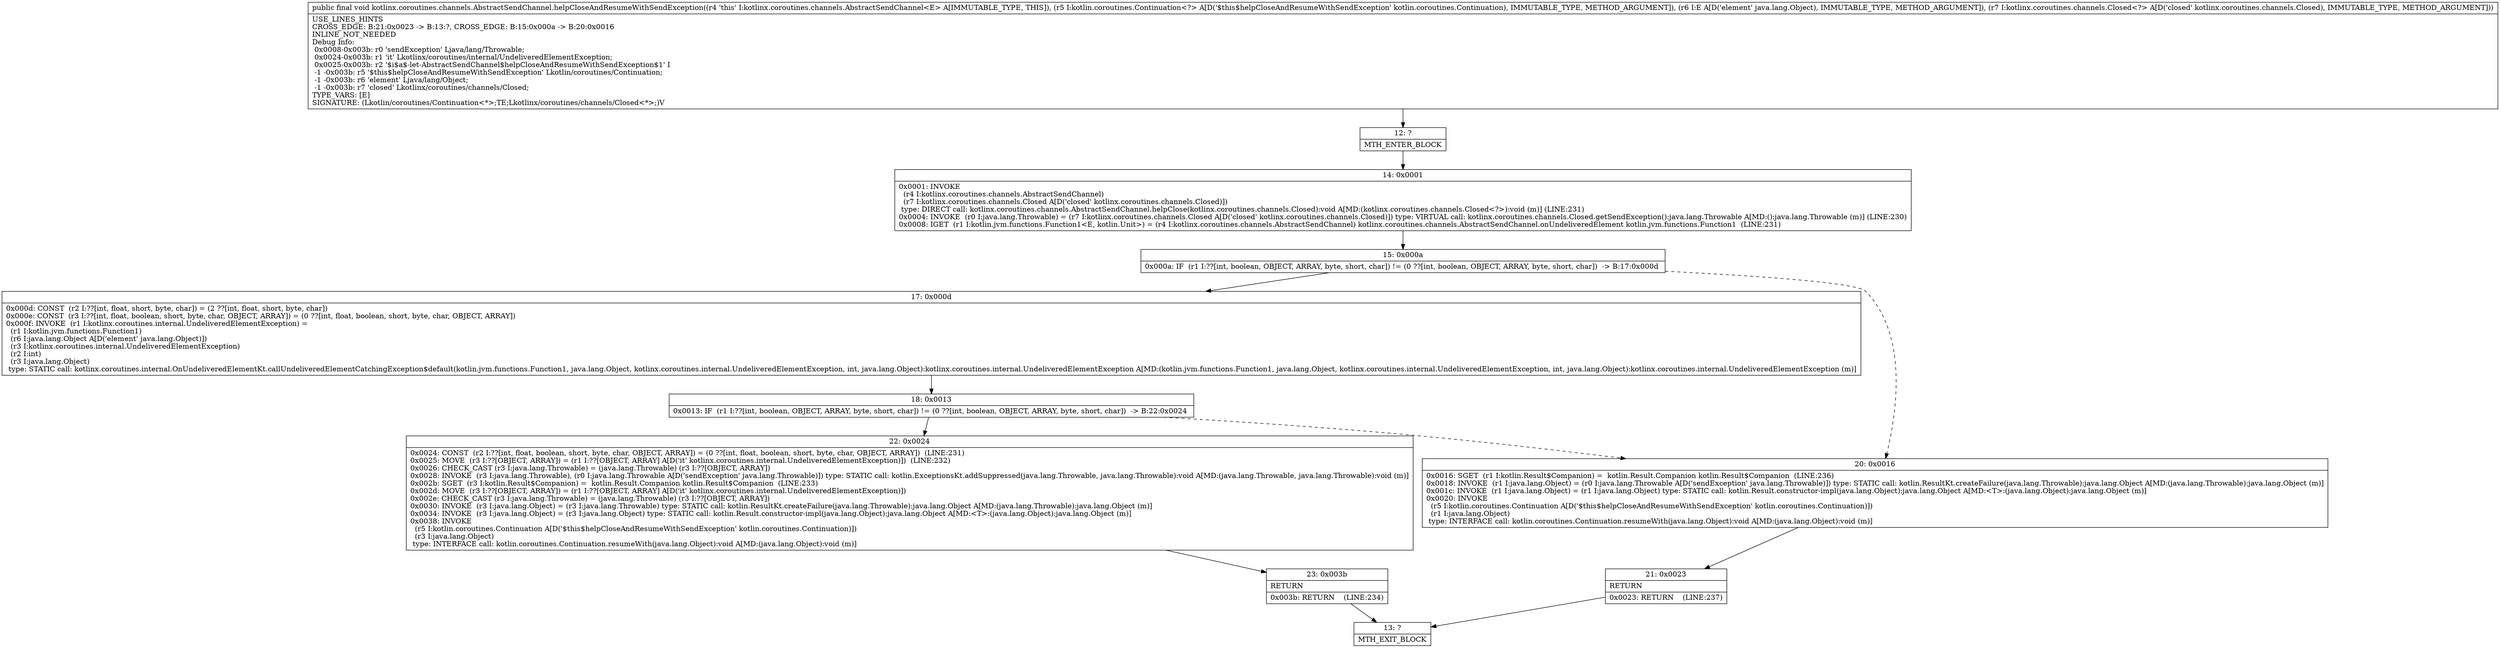 digraph "CFG forkotlinx.coroutines.channels.AbstractSendChannel.helpCloseAndResumeWithSendException(Lkotlin\/coroutines\/Continuation;Ljava\/lang\/Object;Lkotlinx\/coroutines\/channels\/Closed;)V" {
Node_12 [shape=record,label="{12\:\ ?|MTH_ENTER_BLOCK\l}"];
Node_14 [shape=record,label="{14\:\ 0x0001|0x0001: INVOKE  \l  (r4 I:kotlinx.coroutines.channels.AbstractSendChannel)\l  (r7 I:kotlinx.coroutines.channels.Closed A[D('closed' kotlinx.coroutines.channels.Closed)])\l type: DIRECT call: kotlinx.coroutines.channels.AbstractSendChannel.helpClose(kotlinx.coroutines.channels.Closed):void A[MD:(kotlinx.coroutines.channels.Closed\<?\>):void (m)] (LINE:231)\l0x0004: INVOKE  (r0 I:java.lang.Throwable) = (r7 I:kotlinx.coroutines.channels.Closed A[D('closed' kotlinx.coroutines.channels.Closed)]) type: VIRTUAL call: kotlinx.coroutines.channels.Closed.getSendException():java.lang.Throwable A[MD:():java.lang.Throwable (m)] (LINE:230)\l0x0008: IGET  (r1 I:kotlin.jvm.functions.Function1\<E, kotlin.Unit\>) = (r4 I:kotlinx.coroutines.channels.AbstractSendChannel) kotlinx.coroutines.channels.AbstractSendChannel.onUndeliveredElement kotlin.jvm.functions.Function1  (LINE:231)\l}"];
Node_15 [shape=record,label="{15\:\ 0x000a|0x000a: IF  (r1 I:??[int, boolean, OBJECT, ARRAY, byte, short, char]) != (0 ??[int, boolean, OBJECT, ARRAY, byte, short, char])  \-\> B:17:0x000d \l}"];
Node_17 [shape=record,label="{17\:\ 0x000d|0x000d: CONST  (r2 I:??[int, float, short, byte, char]) = (2 ??[int, float, short, byte, char]) \l0x000e: CONST  (r3 I:??[int, float, boolean, short, byte, char, OBJECT, ARRAY]) = (0 ??[int, float, boolean, short, byte, char, OBJECT, ARRAY]) \l0x000f: INVOKE  (r1 I:kotlinx.coroutines.internal.UndeliveredElementException) = \l  (r1 I:kotlin.jvm.functions.Function1)\l  (r6 I:java.lang.Object A[D('element' java.lang.Object)])\l  (r3 I:kotlinx.coroutines.internal.UndeliveredElementException)\l  (r2 I:int)\l  (r3 I:java.lang.Object)\l type: STATIC call: kotlinx.coroutines.internal.OnUndeliveredElementKt.callUndeliveredElementCatchingException$default(kotlin.jvm.functions.Function1, java.lang.Object, kotlinx.coroutines.internal.UndeliveredElementException, int, java.lang.Object):kotlinx.coroutines.internal.UndeliveredElementException A[MD:(kotlin.jvm.functions.Function1, java.lang.Object, kotlinx.coroutines.internal.UndeliveredElementException, int, java.lang.Object):kotlinx.coroutines.internal.UndeliveredElementException (m)]\l}"];
Node_18 [shape=record,label="{18\:\ 0x0013|0x0013: IF  (r1 I:??[int, boolean, OBJECT, ARRAY, byte, short, char]) != (0 ??[int, boolean, OBJECT, ARRAY, byte, short, char])  \-\> B:22:0x0024 \l}"];
Node_22 [shape=record,label="{22\:\ 0x0024|0x0024: CONST  (r2 I:??[int, float, boolean, short, byte, char, OBJECT, ARRAY]) = (0 ??[int, float, boolean, short, byte, char, OBJECT, ARRAY])  (LINE:231)\l0x0025: MOVE  (r3 I:??[OBJECT, ARRAY]) = (r1 I:??[OBJECT, ARRAY] A[D('it' kotlinx.coroutines.internal.UndeliveredElementException)])  (LINE:232)\l0x0026: CHECK_CAST (r3 I:java.lang.Throwable) = (java.lang.Throwable) (r3 I:??[OBJECT, ARRAY]) \l0x0028: INVOKE  (r3 I:java.lang.Throwable), (r0 I:java.lang.Throwable A[D('sendException' java.lang.Throwable)]) type: STATIC call: kotlin.ExceptionsKt.addSuppressed(java.lang.Throwable, java.lang.Throwable):void A[MD:(java.lang.Throwable, java.lang.Throwable):void (m)]\l0x002b: SGET  (r3 I:kotlin.Result$Companion) =  kotlin.Result.Companion kotlin.Result$Companion  (LINE:233)\l0x002d: MOVE  (r3 I:??[OBJECT, ARRAY]) = (r1 I:??[OBJECT, ARRAY] A[D('it' kotlinx.coroutines.internal.UndeliveredElementException)]) \l0x002e: CHECK_CAST (r3 I:java.lang.Throwable) = (java.lang.Throwable) (r3 I:??[OBJECT, ARRAY]) \l0x0030: INVOKE  (r3 I:java.lang.Object) = (r3 I:java.lang.Throwable) type: STATIC call: kotlin.ResultKt.createFailure(java.lang.Throwable):java.lang.Object A[MD:(java.lang.Throwable):java.lang.Object (m)]\l0x0034: INVOKE  (r3 I:java.lang.Object) = (r3 I:java.lang.Object) type: STATIC call: kotlin.Result.constructor\-impl(java.lang.Object):java.lang.Object A[MD:\<T\>:(java.lang.Object):java.lang.Object (m)]\l0x0038: INVOKE  \l  (r5 I:kotlin.coroutines.Continuation A[D('$this$helpCloseAndResumeWithSendException' kotlin.coroutines.Continuation)])\l  (r3 I:java.lang.Object)\l type: INTERFACE call: kotlin.coroutines.Continuation.resumeWith(java.lang.Object):void A[MD:(java.lang.Object):void (m)]\l}"];
Node_23 [shape=record,label="{23\:\ 0x003b|RETURN\l|0x003b: RETURN    (LINE:234)\l}"];
Node_13 [shape=record,label="{13\:\ ?|MTH_EXIT_BLOCK\l}"];
Node_20 [shape=record,label="{20\:\ 0x0016|0x0016: SGET  (r1 I:kotlin.Result$Companion) =  kotlin.Result.Companion kotlin.Result$Companion  (LINE:236)\l0x0018: INVOKE  (r1 I:java.lang.Object) = (r0 I:java.lang.Throwable A[D('sendException' java.lang.Throwable)]) type: STATIC call: kotlin.ResultKt.createFailure(java.lang.Throwable):java.lang.Object A[MD:(java.lang.Throwable):java.lang.Object (m)]\l0x001c: INVOKE  (r1 I:java.lang.Object) = (r1 I:java.lang.Object) type: STATIC call: kotlin.Result.constructor\-impl(java.lang.Object):java.lang.Object A[MD:\<T\>:(java.lang.Object):java.lang.Object (m)]\l0x0020: INVOKE  \l  (r5 I:kotlin.coroutines.Continuation A[D('$this$helpCloseAndResumeWithSendException' kotlin.coroutines.Continuation)])\l  (r1 I:java.lang.Object)\l type: INTERFACE call: kotlin.coroutines.Continuation.resumeWith(java.lang.Object):void A[MD:(java.lang.Object):void (m)]\l}"];
Node_21 [shape=record,label="{21\:\ 0x0023|RETURN\l|0x0023: RETURN    (LINE:237)\l}"];
MethodNode[shape=record,label="{public final void kotlinx.coroutines.channels.AbstractSendChannel.helpCloseAndResumeWithSendException((r4 'this' I:kotlinx.coroutines.channels.AbstractSendChannel\<E\> A[IMMUTABLE_TYPE, THIS]), (r5 I:kotlin.coroutines.Continuation\<?\> A[D('$this$helpCloseAndResumeWithSendException' kotlin.coroutines.Continuation), IMMUTABLE_TYPE, METHOD_ARGUMENT]), (r6 I:E A[D('element' java.lang.Object), IMMUTABLE_TYPE, METHOD_ARGUMENT]), (r7 I:kotlinx.coroutines.channels.Closed\<?\> A[D('closed' kotlinx.coroutines.channels.Closed), IMMUTABLE_TYPE, METHOD_ARGUMENT]))  | USE_LINES_HINTS\lCROSS_EDGE: B:21:0x0023 \-\> B:13:?, CROSS_EDGE: B:15:0x000a \-\> B:20:0x0016\lINLINE_NOT_NEEDED\lDebug Info:\l  0x0008\-0x003b: r0 'sendException' Ljava\/lang\/Throwable;\l  0x0024\-0x003b: r1 'it' Lkotlinx\/coroutines\/internal\/UndeliveredElementException;\l  0x0025\-0x003b: r2 '$i$a$\-let\-AbstractSendChannel$helpCloseAndResumeWithSendException$1' I\l  \-1 \-0x003b: r5 '$this$helpCloseAndResumeWithSendException' Lkotlin\/coroutines\/Continuation;\l  \-1 \-0x003b: r6 'element' Ljava\/lang\/Object;\l  \-1 \-0x003b: r7 'closed' Lkotlinx\/coroutines\/channels\/Closed;\lTYPE_VARS: [E]\lSIGNATURE: (Lkotlin\/coroutines\/Continuation\<*\>;TE;Lkotlinx\/coroutines\/channels\/Closed\<*\>;)V\l}"];
MethodNode -> Node_12;Node_12 -> Node_14;
Node_14 -> Node_15;
Node_15 -> Node_17;
Node_15 -> Node_20[style=dashed];
Node_17 -> Node_18;
Node_18 -> Node_22;
Node_18 -> Node_20[style=dashed];
Node_22 -> Node_23;
Node_23 -> Node_13;
Node_20 -> Node_21;
Node_21 -> Node_13;
}

